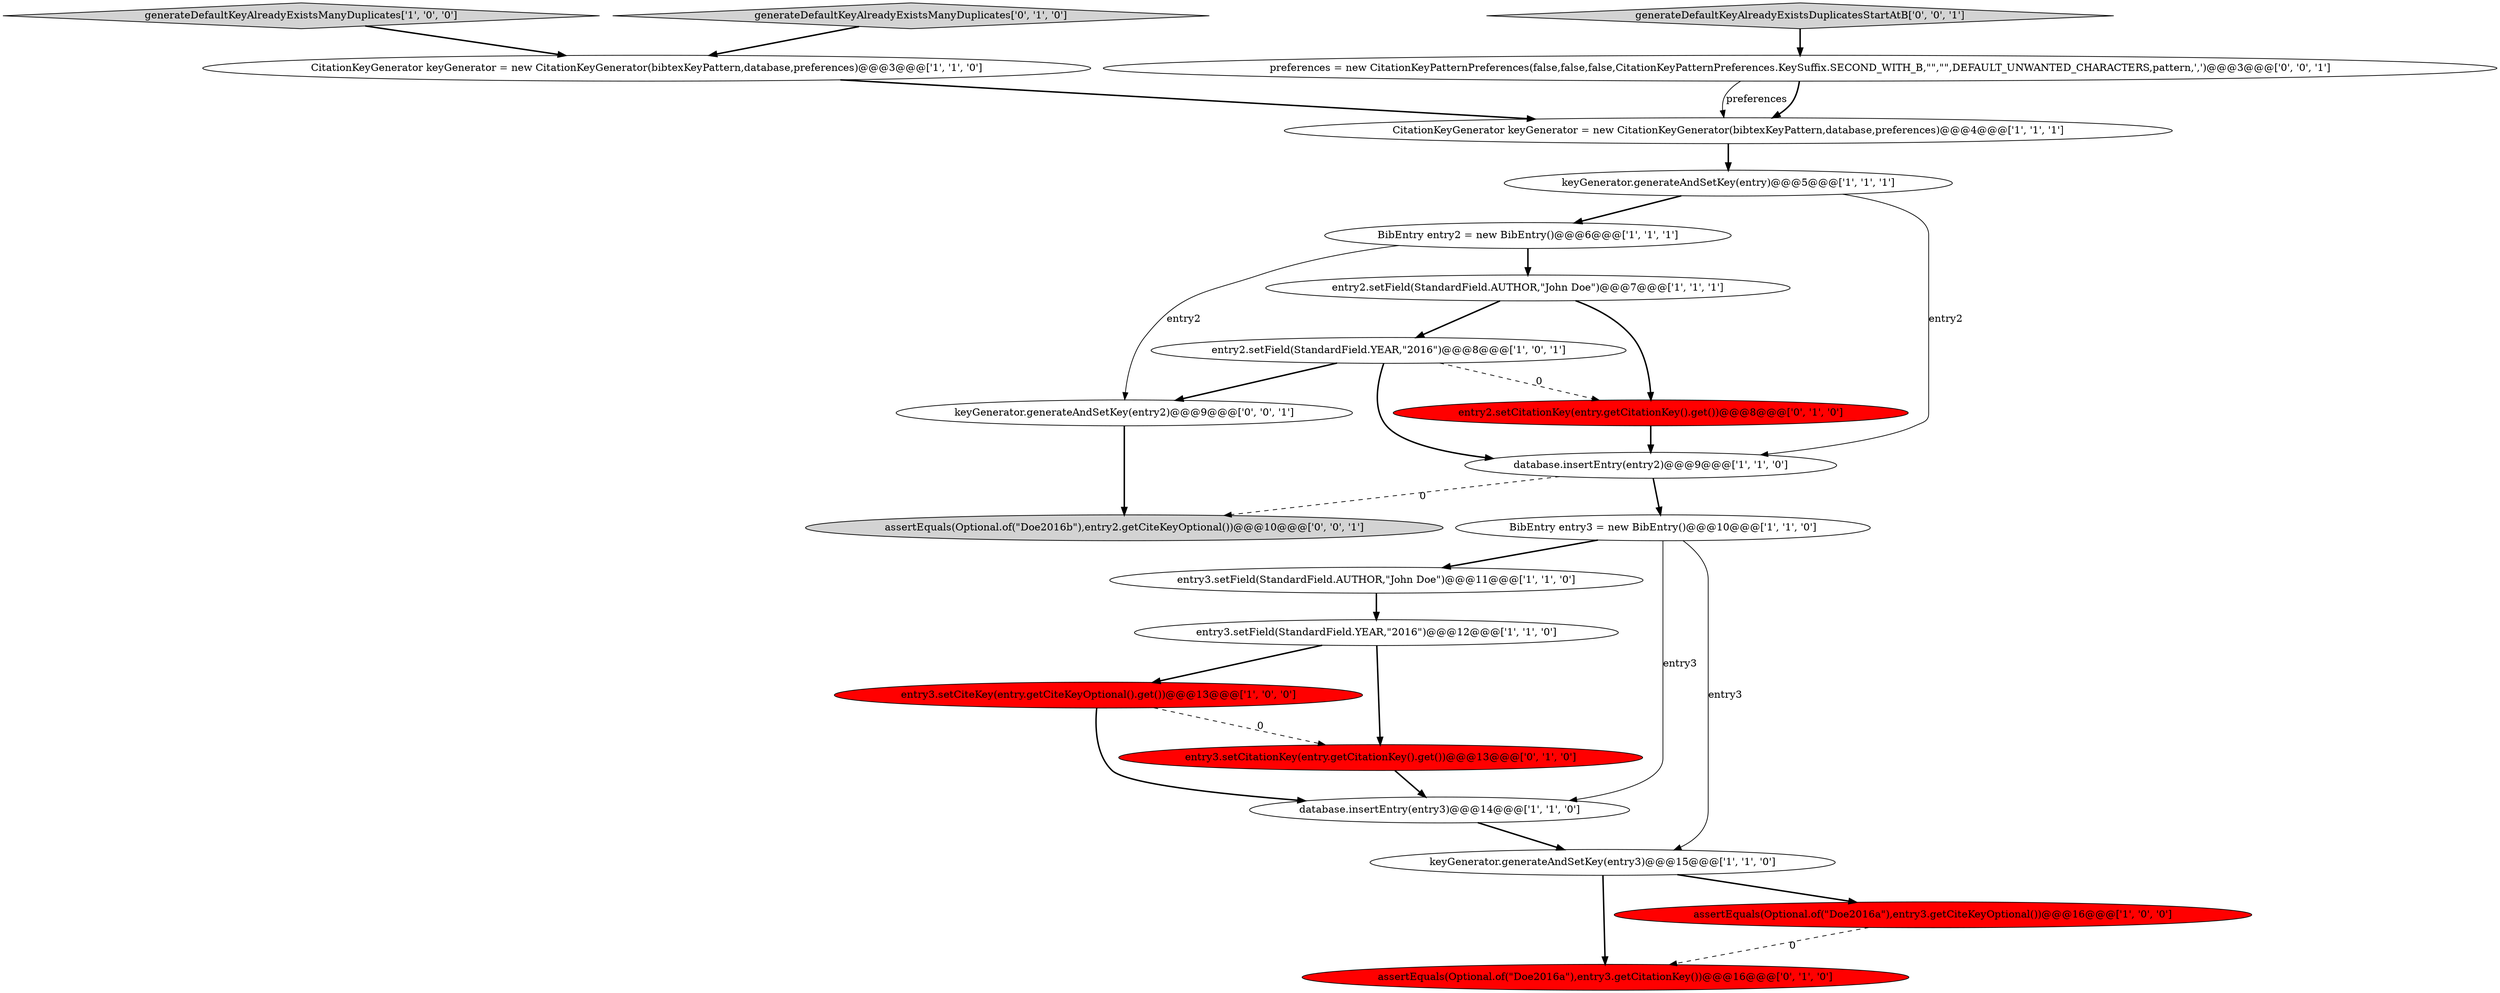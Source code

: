 digraph {
21 [style = filled, label = "preferences = new CitationKeyPatternPreferences(false,false,false,CitationKeyPatternPreferences.KeySuffix.SECOND_WITH_B,\"\",\"\",DEFAULT_UNWANTED_CHARACTERS,pattern,',')@@@3@@@['0', '0', '1']", fillcolor = white, shape = ellipse image = "AAA0AAABBB3BBB"];
7 [style = filled, label = "keyGenerator.generateAndSetKey(entry)@@@5@@@['1', '1', '1']", fillcolor = white, shape = ellipse image = "AAA0AAABBB1BBB"];
22 [style = filled, label = "generateDefaultKeyAlreadyExistsDuplicatesStartAtB['0', '0', '1']", fillcolor = lightgray, shape = diamond image = "AAA0AAABBB3BBB"];
0 [style = filled, label = "entry3.setField(StandardField.AUTHOR,\"John Doe\")@@@11@@@['1', '1', '0']", fillcolor = white, shape = ellipse image = "AAA0AAABBB1BBB"];
10 [style = filled, label = "entry2.setField(StandardField.AUTHOR,\"John Doe\")@@@7@@@['1', '1', '1']", fillcolor = white, shape = ellipse image = "AAA0AAABBB1BBB"];
16 [style = filled, label = "entry2.setCitationKey(entry.getCitationKey().get())@@@8@@@['0', '1', '0']", fillcolor = red, shape = ellipse image = "AAA1AAABBB2BBB"];
3 [style = filled, label = "entry3.setField(StandardField.YEAR,\"2016\")@@@12@@@['1', '1', '0']", fillcolor = white, shape = ellipse image = "AAA0AAABBB1BBB"];
1 [style = filled, label = "keyGenerator.generateAndSetKey(entry3)@@@15@@@['1', '1', '0']", fillcolor = white, shape = ellipse image = "AAA0AAABBB1BBB"];
20 [style = filled, label = "assertEquals(Optional.of(\"Doe2016b\"),entry2.getCiteKeyOptional())@@@10@@@['0', '0', '1']", fillcolor = lightgray, shape = ellipse image = "AAA0AAABBB3BBB"];
18 [style = filled, label = "assertEquals(Optional.of(\"Doe2016a\"),entry3.getCitationKey())@@@16@@@['0', '1', '0']", fillcolor = red, shape = ellipse image = "AAA1AAABBB2BBB"];
11 [style = filled, label = "BibEntry entry2 = new BibEntry()@@@6@@@['1', '1', '1']", fillcolor = white, shape = ellipse image = "AAA0AAABBB1BBB"];
12 [style = filled, label = "database.insertEntry(entry2)@@@9@@@['1', '1', '0']", fillcolor = white, shape = ellipse image = "AAA0AAABBB1BBB"];
4 [style = filled, label = "entry2.setField(StandardField.YEAR,\"2016\")@@@8@@@['1', '0', '1']", fillcolor = white, shape = ellipse image = "AAA0AAABBB1BBB"];
2 [style = filled, label = "BibEntry entry3 = new BibEntry()@@@10@@@['1', '1', '0']", fillcolor = white, shape = ellipse image = "AAA0AAABBB1BBB"];
13 [style = filled, label = "database.insertEntry(entry3)@@@14@@@['1', '1', '0']", fillcolor = white, shape = ellipse image = "AAA0AAABBB1BBB"];
17 [style = filled, label = "generateDefaultKeyAlreadyExistsManyDuplicates['0', '1', '0']", fillcolor = lightgray, shape = diamond image = "AAA0AAABBB2BBB"];
8 [style = filled, label = "CitationKeyGenerator keyGenerator = new CitationKeyGenerator(bibtexKeyPattern,database,preferences)@@@4@@@['1', '1', '1']", fillcolor = white, shape = ellipse image = "AAA0AAABBB1BBB"];
6 [style = filled, label = "CitationKeyGenerator keyGenerator = new CitationKeyGenerator(bibtexKeyPattern,database,preferences)@@@3@@@['1', '1', '0']", fillcolor = white, shape = ellipse image = "AAA0AAABBB1BBB"];
19 [style = filled, label = "keyGenerator.generateAndSetKey(entry2)@@@9@@@['0', '0', '1']", fillcolor = white, shape = ellipse image = "AAA0AAABBB3BBB"];
15 [style = filled, label = "entry3.setCitationKey(entry.getCitationKey().get())@@@13@@@['0', '1', '0']", fillcolor = red, shape = ellipse image = "AAA1AAABBB2BBB"];
5 [style = filled, label = "entry3.setCiteKey(entry.getCiteKeyOptional().get())@@@13@@@['1', '0', '0']", fillcolor = red, shape = ellipse image = "AAA1AAABBB1BBB"];
9 [style = filled, label = "assertEquals(Optional.of(\"Doe2016a\"),entry3.getCiteKeyOptional())@@@16@@@['1', '0', '0']", fillcolor = red, shape = ellipse image = "AAA1AAABBB1BBB"];
14 [style = filled, label = "generateDefaultKeyAlreadyExistsManyDuplicates['1', '0', '0']", fillcolor = lightgray, shape = diamond image = "AAA0AAABBB1BBB"];
0->3 [style = bold, label=""];
15->13 [style = bold, label=""];
7->11 [style = bold, label=""];
2->13 [style = solid, label="entry3"];
4->16 [style = dashed, label="0"];
12->20 [style = dashed, label="0"];
17->6 [style = bold, label=""];
9->18 [style = dashed, label="0"];
19->20 [style = bold, label=""];
4->19 [style = bold, label=""];
21->8 [style = bold, label=""];
22->21 [style = bold, label=""];
1->18 [style = bold, label=""];
3->15 [style = bold, label=""];
2->1 [style = solid, label="entry3"];
13->1 [style = bold, label=""];
1->9 [style = bold, label=""];
8->7 [style = bold, label=""];
12->2 [style = bold, label=""];
3->5 [style = bold, label=""];
2->0 [style = bold, label=""];
10->16 [style = bold, label=""];
11->10 [style = bold, label=""];
5->13 [style = bold, label=""];
6->8 [style = bold, label=""];
10->4 [style = bold, label=""];
4->12 [style = bold, label=""];
5->15 [style = dashed, label="0"];
21->8 [style = solid, label="preferences"];
16->12 [style = bold, label=""];
14->6 [style = bold, label=""];
7->12 [style = solid, label="entry2"];
11->19 [style = solid, label="entry2"];
}
